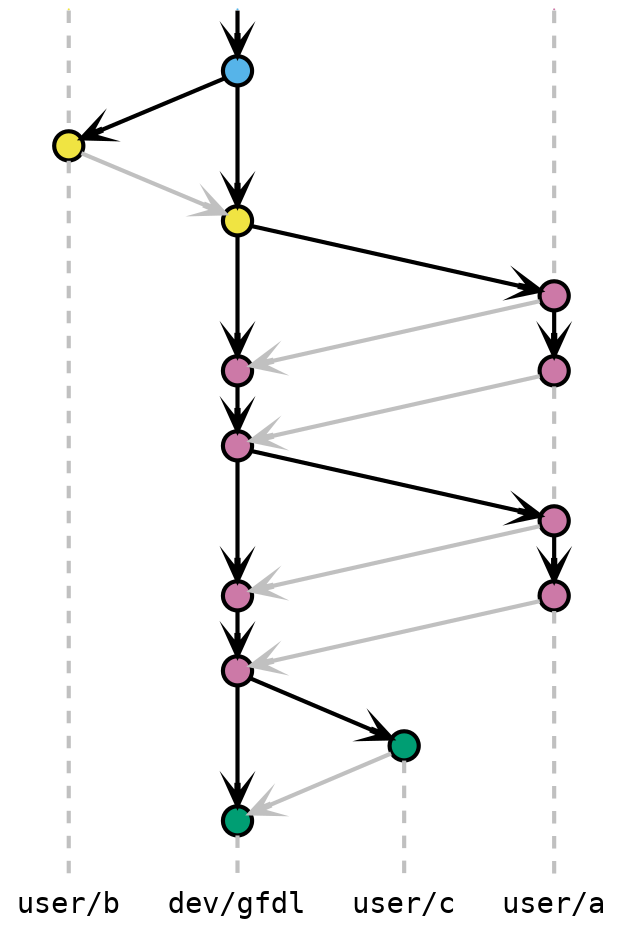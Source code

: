 digraph git_no_ff {
    rankdir="TB"
    nodesep=0.2
    ranksep=0.3
    //outputorder=edgesfirst

    // Global settings
    node [
        style=filled
        color="black"
        fontname="Inconsolata"
        fontcolor=black
    ]
    edge [
        arrowhead=vee
        color="black"
        penwidth=2
    ]

    // Branch label nodes
    node [
        fixedsize=false
        penwidth=0
        fillcolor=none
        shape=none
        width=0
        height=0
        margin="0.05"
    ]
    subgraph {
        rank=sink
        me [label="dev/gfdl", group="main"]
    }
    subgraph {
        rank=sink
        ae [label="user/a", group="a"]
    }
    subgraph {
        rank=sink
        be [label="user/b", group="b"]
    }
    subgraph {
        rank=sink
        ce [label="user/c", group="c"]
    }

    // Commit nodes
    node [
        width=0.2
        height=0.2
        label=""
        shape=circle
        penwidth=2
    ]

    // main branch
    edge [weight = 2]
    node [
        group="main"
        fillcolor="#56B4E9"
    ]
    m1 -> mb1 -> ma1 -> ma2 -> ma3 -> ma4 -> mc1
    mb1 [fillcolor="#F0E442"]
    ma1 [fillcolor="#CC79A7"]
    ma2 [fillcolor="#CC79A7"]
    ma3 [fillcolor="#CC79A7"]
    ma4 [fillcolor="#CC79A7"]
    mc1 [fillcolor="#009E73"]
    subgraph {
        rank=source
        ms [label="", width=0, height=0, penwidth=0]
    }
    ms -> m1
    mc1 -> me [color="gray", style=dashed, arrowhead=none]
// user C
    node [
        group="c"
        fillcolor = "#009E73"
    ]
    //subgraph {
    //    rank=source
    //    cs [label="", width=0, height=0, penwidth=0]
    //}
    //cs -> c1 -> ce [color="gray", style=dashed, arrowhead=none]
    c1 -> ce [color="gray", style=dashed, arrowhead=none]

    // user A
    node [
        group="a"
        fillcolor="#CC79A7"
    ]
    a1 -> a2
    a3 -> a4
    subgraph {
        rank=source
        as [label="", width=0, height=0, penwidth=0]
    }
    as -> a1 [color="gray", style=dashed, arrowhead=none]
    a2 -> a3 [color="gray", style=dashed, arrowhead=none]
    a4 -> ae [color="gray", style=dashed, arrowhead=none]

    // user B
    node [
        group="b"
        fillcolor="#F0E442" 
    ]
    subgraph {
        rank=source
        bs [label="", width=0, height=0, penwidth=0]
    }
    bs -> b1 -> be [color="gray", style=dashed, arrowhead=none]

    // Branch interactions
    m1 -> b1
    mb1 -> a1
    ma2 -> a3
    ma4 -> c1

    edge [color="gray"]
    a1 -> ma1
    a2 -> ma2
    a3 -> ma3
    a4 -> ma4
    b1 -> mb1
    c1 -> mc1 
}
